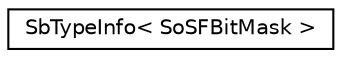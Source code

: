 digraph "Graphical Class Hierarchy"
{
 // LATEX_PDF_SIZE
  edge [fontname="Helvetica",fontsize="10",labelfontname="Helvetica",labelfontsize="10"];
  node [fontname="Helvetica",fontsize="10",shape=record];
  rankdir="LR";
  Node0 [label="SbTypeInfo\< SoSFBitMask \>",height=0.2,width=0.4,color="black", fillcolor="white", style="filled",URL="$structSbTypeInfo_3_01SoSFBitMask_01_4.html",tooltip=" "];
}

